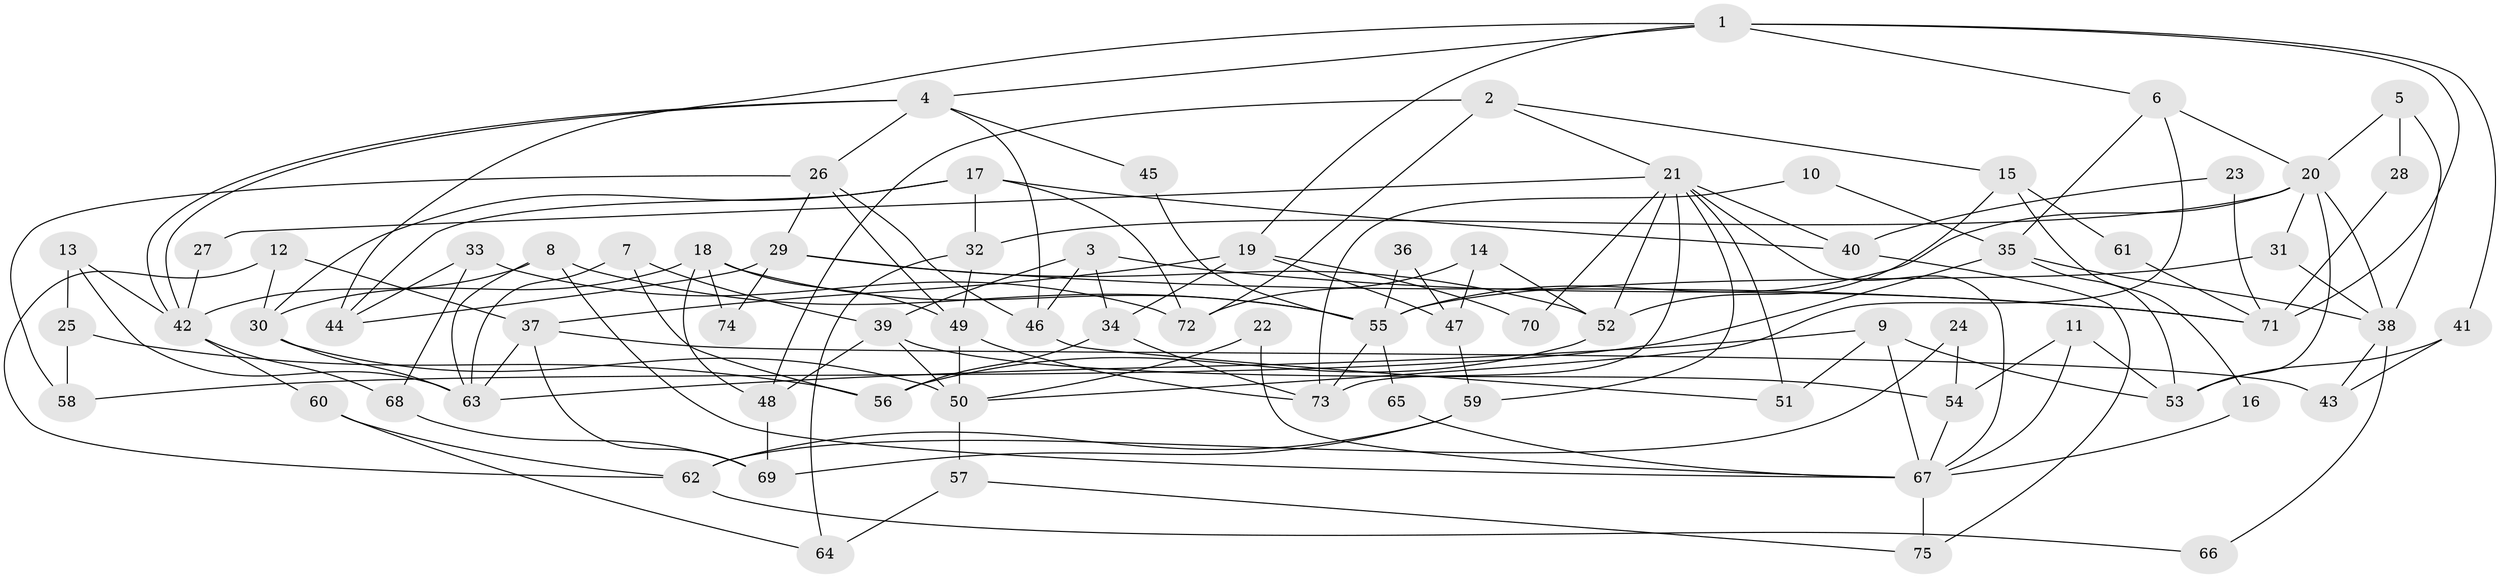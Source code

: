 // Generated by graph-tools (version 1.1) at 2025/50/03/09/25 04:50:59]
// undirected, 75 vertices, 150 edges
graph export_dot {
graph [start="1"]
  node [color=gray90,style=filled];
  1;
  2;
  3;
  4;
  5;
  6;
  7;
  8;
  9;
  10;
  11;
  12;
  13;
  14;
  15;
  16;
  17;
  18;
  19;
  20;
  21;
  22;
  23;
  24;
  25;
  26;
  27;
  28;
  29;
  30;
  31;
  32;
  33;
  34;
  35;
  36;
  37;
  38;
  39;
  40;
  41;
  42;
  43;
  44;
  45;
  46;
  47;
  48;
  49;
  50;
  51;
  52;
  53;
  54;
  55;
  56;
  57;
  58;
  59;
  60;
  61;
  62;
  63;
  64;
  65;
  66;
  67;
  68;
  69;
  70;
  71;
  72;
  73;
  74;
  75;
  1 -- 71;
  1 -- 41;
  1 -- 4;
  1 -- 6;
  1 -- 19;
  1 -- 44;
  2 -- 21;
  2 -- 48;
  2 -- 15;
  2 -- 72;
  3 -- 46;
  3 -- 39;
  3 -- 34;
  3 -- 71;
  4 -- 42;
  4 -- 42;
  4 -- 26;
  4 -- 45;
  4 -- 46;
  5 -- 20;
  5 -- 38;
  5 -- 28;
  6 -- 20;
  6 -- 35;
  6 -- 50;
  7 -- 63;
  7 -- 56;
  7 -- 39;
  8 -- 67;
  8 -- 42;
  8 -- 55;
  8 -- 63;
  9 -- 63;
  9 -- 67;
  9 -- 51;
  9 -- 53;
  10 -- 73;
  10 -- 35;
  11 -- 67;
  11 -- 53;
  11 -- 54;
  12 -- 30;
  12 -- 37;
  12 -- 62;
  13 -- 63;
  13 -- 25;
  13 -- 42;
  14 -- 47;
  14 -- 72;
  14 -- 52;
  15 -- 52;
  15 -- 16;
  15 -- 61;
  16 -- 67;
  17 -- 40;
  17 -- 30;
  17 -- 32;
  17 -- 44;
  17 -- 72;
  18 -- 49;
  18 -- 55;
  18 -- 30;
  18 -- 48;
  18 -- 74;
  19 -- 34;
  19 -- 37;
  19 -- 47;
  19 -- 70;
  20 -- 55;
  20 -- 32;
  20 -- 31;
  20 -- 38;
  20 -- 53;
  21 -- 51;
  21 -- 73;
  21 -- 27;
  21 -- 40;
  21 -- 52;
  21 -- 59;
  21 -- 67;
  21 -- 70;
  22 -- 50;
  22 -- 67;
  23 -- 71;
  23 -- 40;
  24 -- 54;
  24 -- 62;
  25 -- 56;
  25 -- 58;
  26 -- 29;
  26 -- 46;
  26 -- 49;
  26 -- 58;
  27 -- 42;
  28 -- 71;
  29 -- 44;
  29 -- 52;
  29 -- 71;
  29 -- 74;
  30 -- 50;
  30 -- 63;
  31 -- 38;
  31 -- 55;
  32 -- 49;
  32 -- 64;
  33 -- 72;
  33 -- 44;
  33 -- 68;
  34 -- 73;
  34 -- 56;
  35 -- 53;
  35 -- 38;
  35 -- 58;
  36 -- 47;
  36 -- 55;
  37 -- 63;
  37 -- 43;
  37 -- 69;
  38 -- 43;
  38 -- 66;
  39 -- 48;
  39 -- 50;
  39 -- 54;
  40 -- 75;
  41 -- 53;
  41 -- 43;
  42 -- 60;
  42 -- 68;
  45 -- 55;
  46 -- 51;
  47 -- 59;
  48 -- 69;
  49 -- 50;
  49 -- 73;
  50 -- 57;
  52 -- 56;
  54 -- 67;
  55 -- 65;
  55 -- 73;
  57 -- 64;
  57 -- 75;
  59 -- 69;
  59 -- 62;
  60 -- 62;
  60 -- 64;
  61 -- 71;
  62 -- 66;
  65 -- 67;
  67 -- 75;
  68 -- 69;
}
